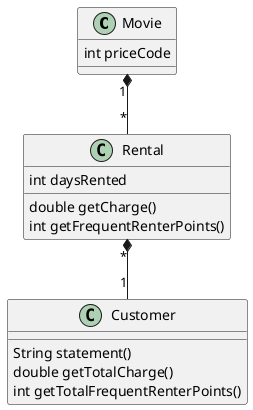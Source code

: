 @startuml

Movie "1" *-- "*" Rental
Rental "*" *-- "1" Customer

class Movie {
    int priceCode
}

class Rental {
    int daysRented
    double getCharge()
    int getFrequentRenterPoints()
}

class Customer {
    String statement()
    double getTotalCharge()
    int getTotalFrequentRenterPoints()
}

@enduml